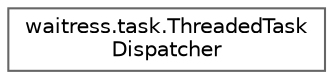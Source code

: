 digraph "Graphical Class Hierarchy"
{
 // LATEX_PDF_SIZE
  bgcolor="transparent";
  edge [fontname=Helvetica,fontsize=10,labelfontname=Helvetica,labelfontsize=10];
  node [fontname=Helvetica,fontsize=10,shape=box,height=0.2,width=0.4];
  rankdir="LR";
  Node0 [id="Node000000",label="waitress.task.ThreadedTask\lDispatcher",height=0.2,width=0.4,color="grey40", fillcolor="white", style="filled",URL="$classwaitress_1_1task_1_1_threaded_task_dispatcher.html",tooltip=" "];
}
